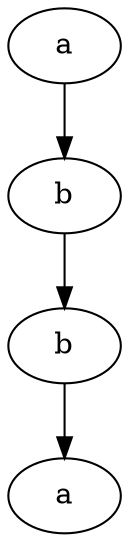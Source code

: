 digraph G {

  v0 [label="a"]
  v1 [label="b"]
  v2 [label="b"]
  v3 [label="a"]

  v0 -> v1
  v1 -> v2
  v2 -> v3

}